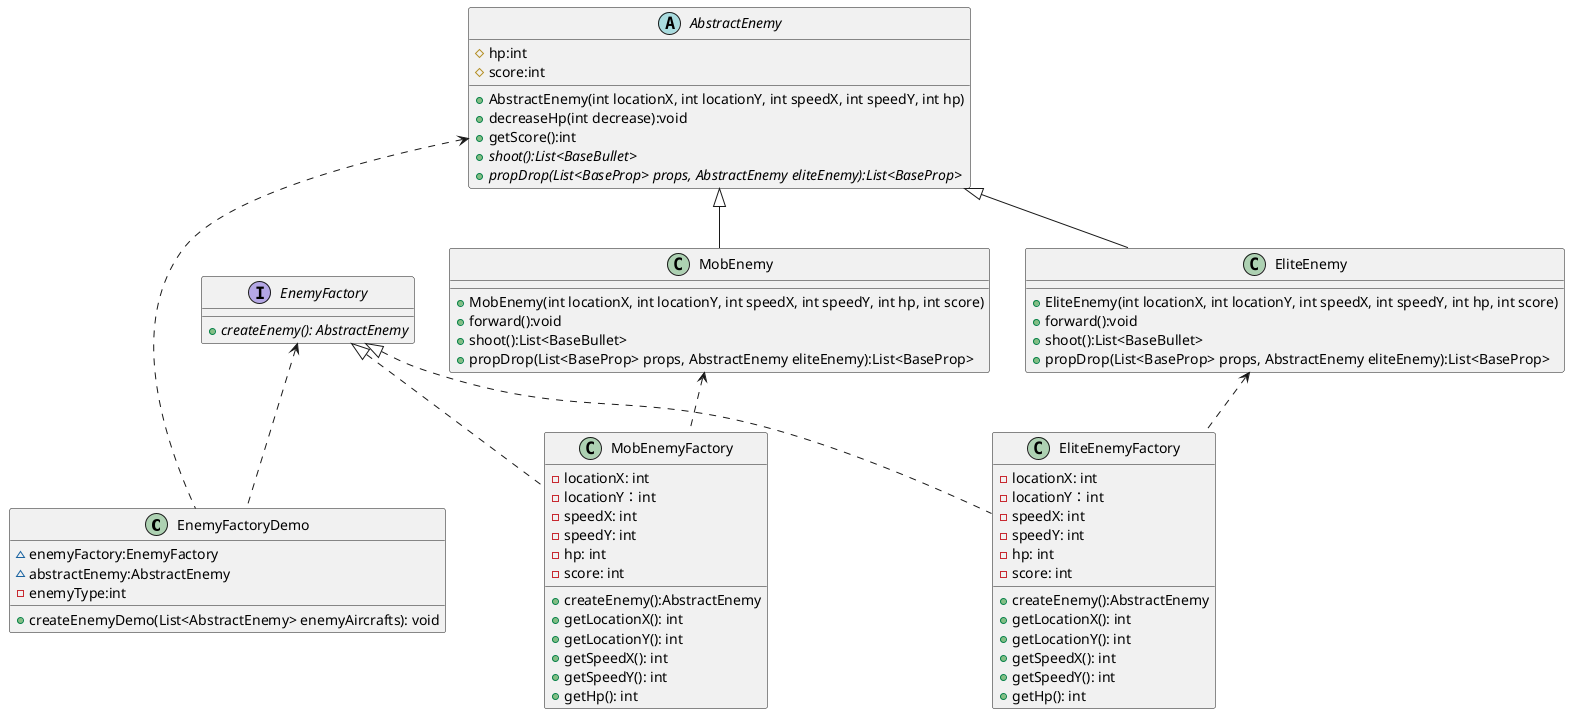 @startuml
'https://plantuml.com/class-diagram

class EnemyFactoryDemo
{
    ~ enemyFactory:EnemyFactory
    ~ abstractEnemy:AbstractEnemy
    - enemyType:int
    + createEnemyDemo(List<AbstractEnemy> enemyAircrafts): void
}

abstract class AbstractEnemy
{
    # hp:int
    # score:int
    + AbstractEnemy(int locationX, int locationY, int speedX, int speedY, int hp)
    + decreaseHp(int decrease):void
    + getScore():int
    + {abstract} shoot():List<BaseBullet>
    + {abstract} propDrop(List<BaseProp> props, AbstractEnemy eliteEnemy):List<BaseProp>
}

interface EnemyFactory
{
    + {abstract} createEnemy(): AbstractEnemy
}

AbstractEnemy <.. EnemyFactoryDemo
EnemyFactory <.. EnemyFactoryDemo

class MobEnemy {
    + MobEnemy(int locationX, int locationY, int speedX, int speedY, int hp, int score)
    + forward():void
    + shoot():List<BaseBullet>
    + propDrop(List<BaseProp> props, AbstractEnemy eliteEnemy):List<BaseProp>
}

class EliteEnemy {
    + EliteEnemy(int locationX, int locationY, int speedX, int speedY, int hp, int score)
    + forward():void
    + shoot():List<BaseBullet>
    + propDrop(List<BaseProp> props, AbstractEnemy eliteEnemy):List<BaseProp>
}

class MobEnemyFactory
{
    - locationX: int
    - locationY：int
    - speedX: int
    - speedY: int
    - hp: int
    - score: int
    + createEnemy():AbstractEnemy
    + getLocationX(): int
    + getLocationY(): int
    + getSpeedX(): int
    + getSpeedY(): int
    + getHp(): int
}

class EliteEnemyFactory
{
     - locationX: int
     - locationY：int
     - speedX: int
     - speedY: int
     - hp: int
     - score: int
     + createEnemy():AbstractEnemy
     + getLocationX(): int
     + getLocationY(): int
     + getSpeedX(): int
     + getSpeedY(): int
     + getHp(): int
}

EnemyFactory <|.. MobEnemyFactory
EnemyFactory <|.. EliteEnemyFactory

AbstractEnemy <|-- MobEnemy
AbstractEnemy <|-- EliteEnemy

MobEnemy <.. MobEnemyFactory
EliteEnemy <.. EliteEnemyFactory

@enduml